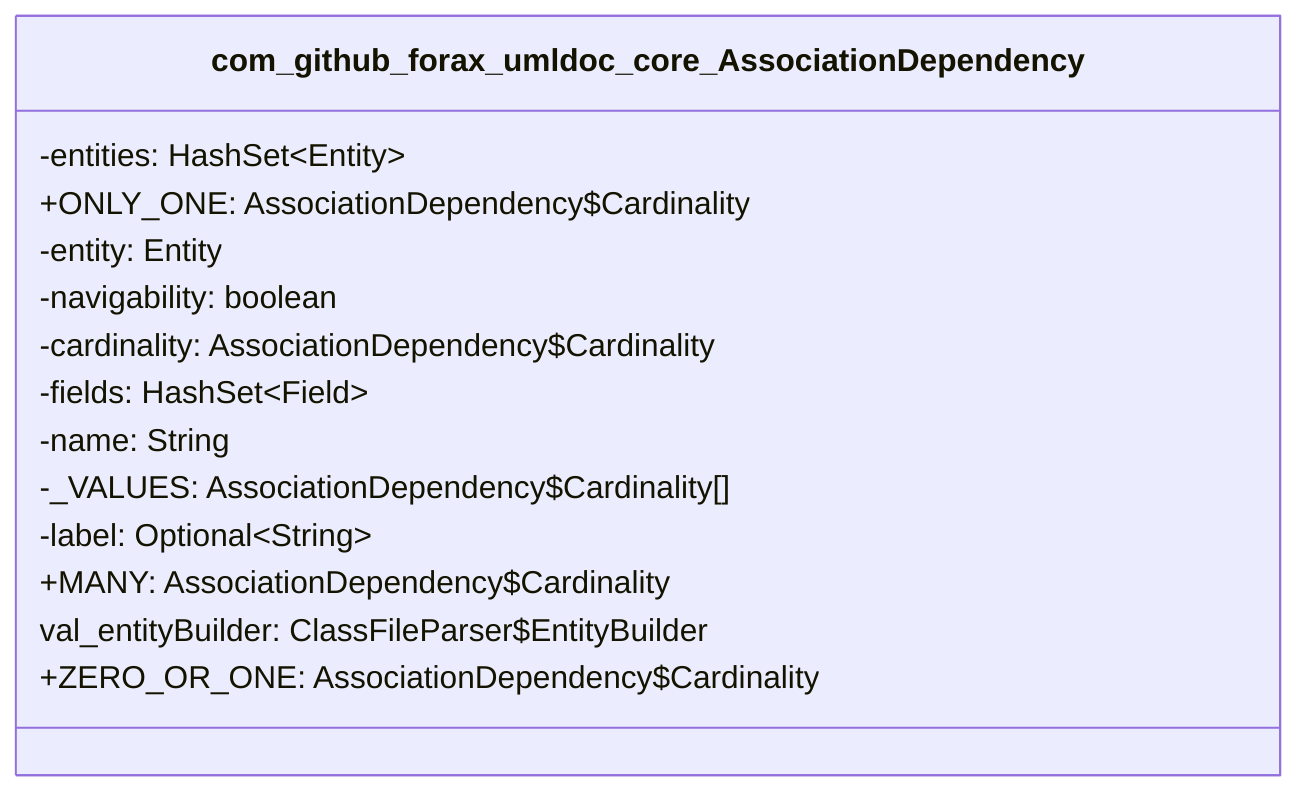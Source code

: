 classDiagram
    direction TB

    class com_github_forax_umldoc_core_AssociationDependency {
      -entities: HashSet&lt;Entity&gt;
			+ONLY_ONE: AssociationDependency$Cardinality
			-entity: Entity
			-navigability: boolean
			-cardinality: AssociationDependency$Cardinality
			-fields: HashSet&lt;Field&gt;
			-name: String
			-_VALUES: AssociationDependency$Cardinality[]
			-label: Optional&lt;String&gt;
			+MANY: AssociationDependency$Cardinality
			 val_entityBuilder: ClassFileParser$EntityBuilder
			+ZERO_OR_ONE: AssociationDependency$Cardinality
    }